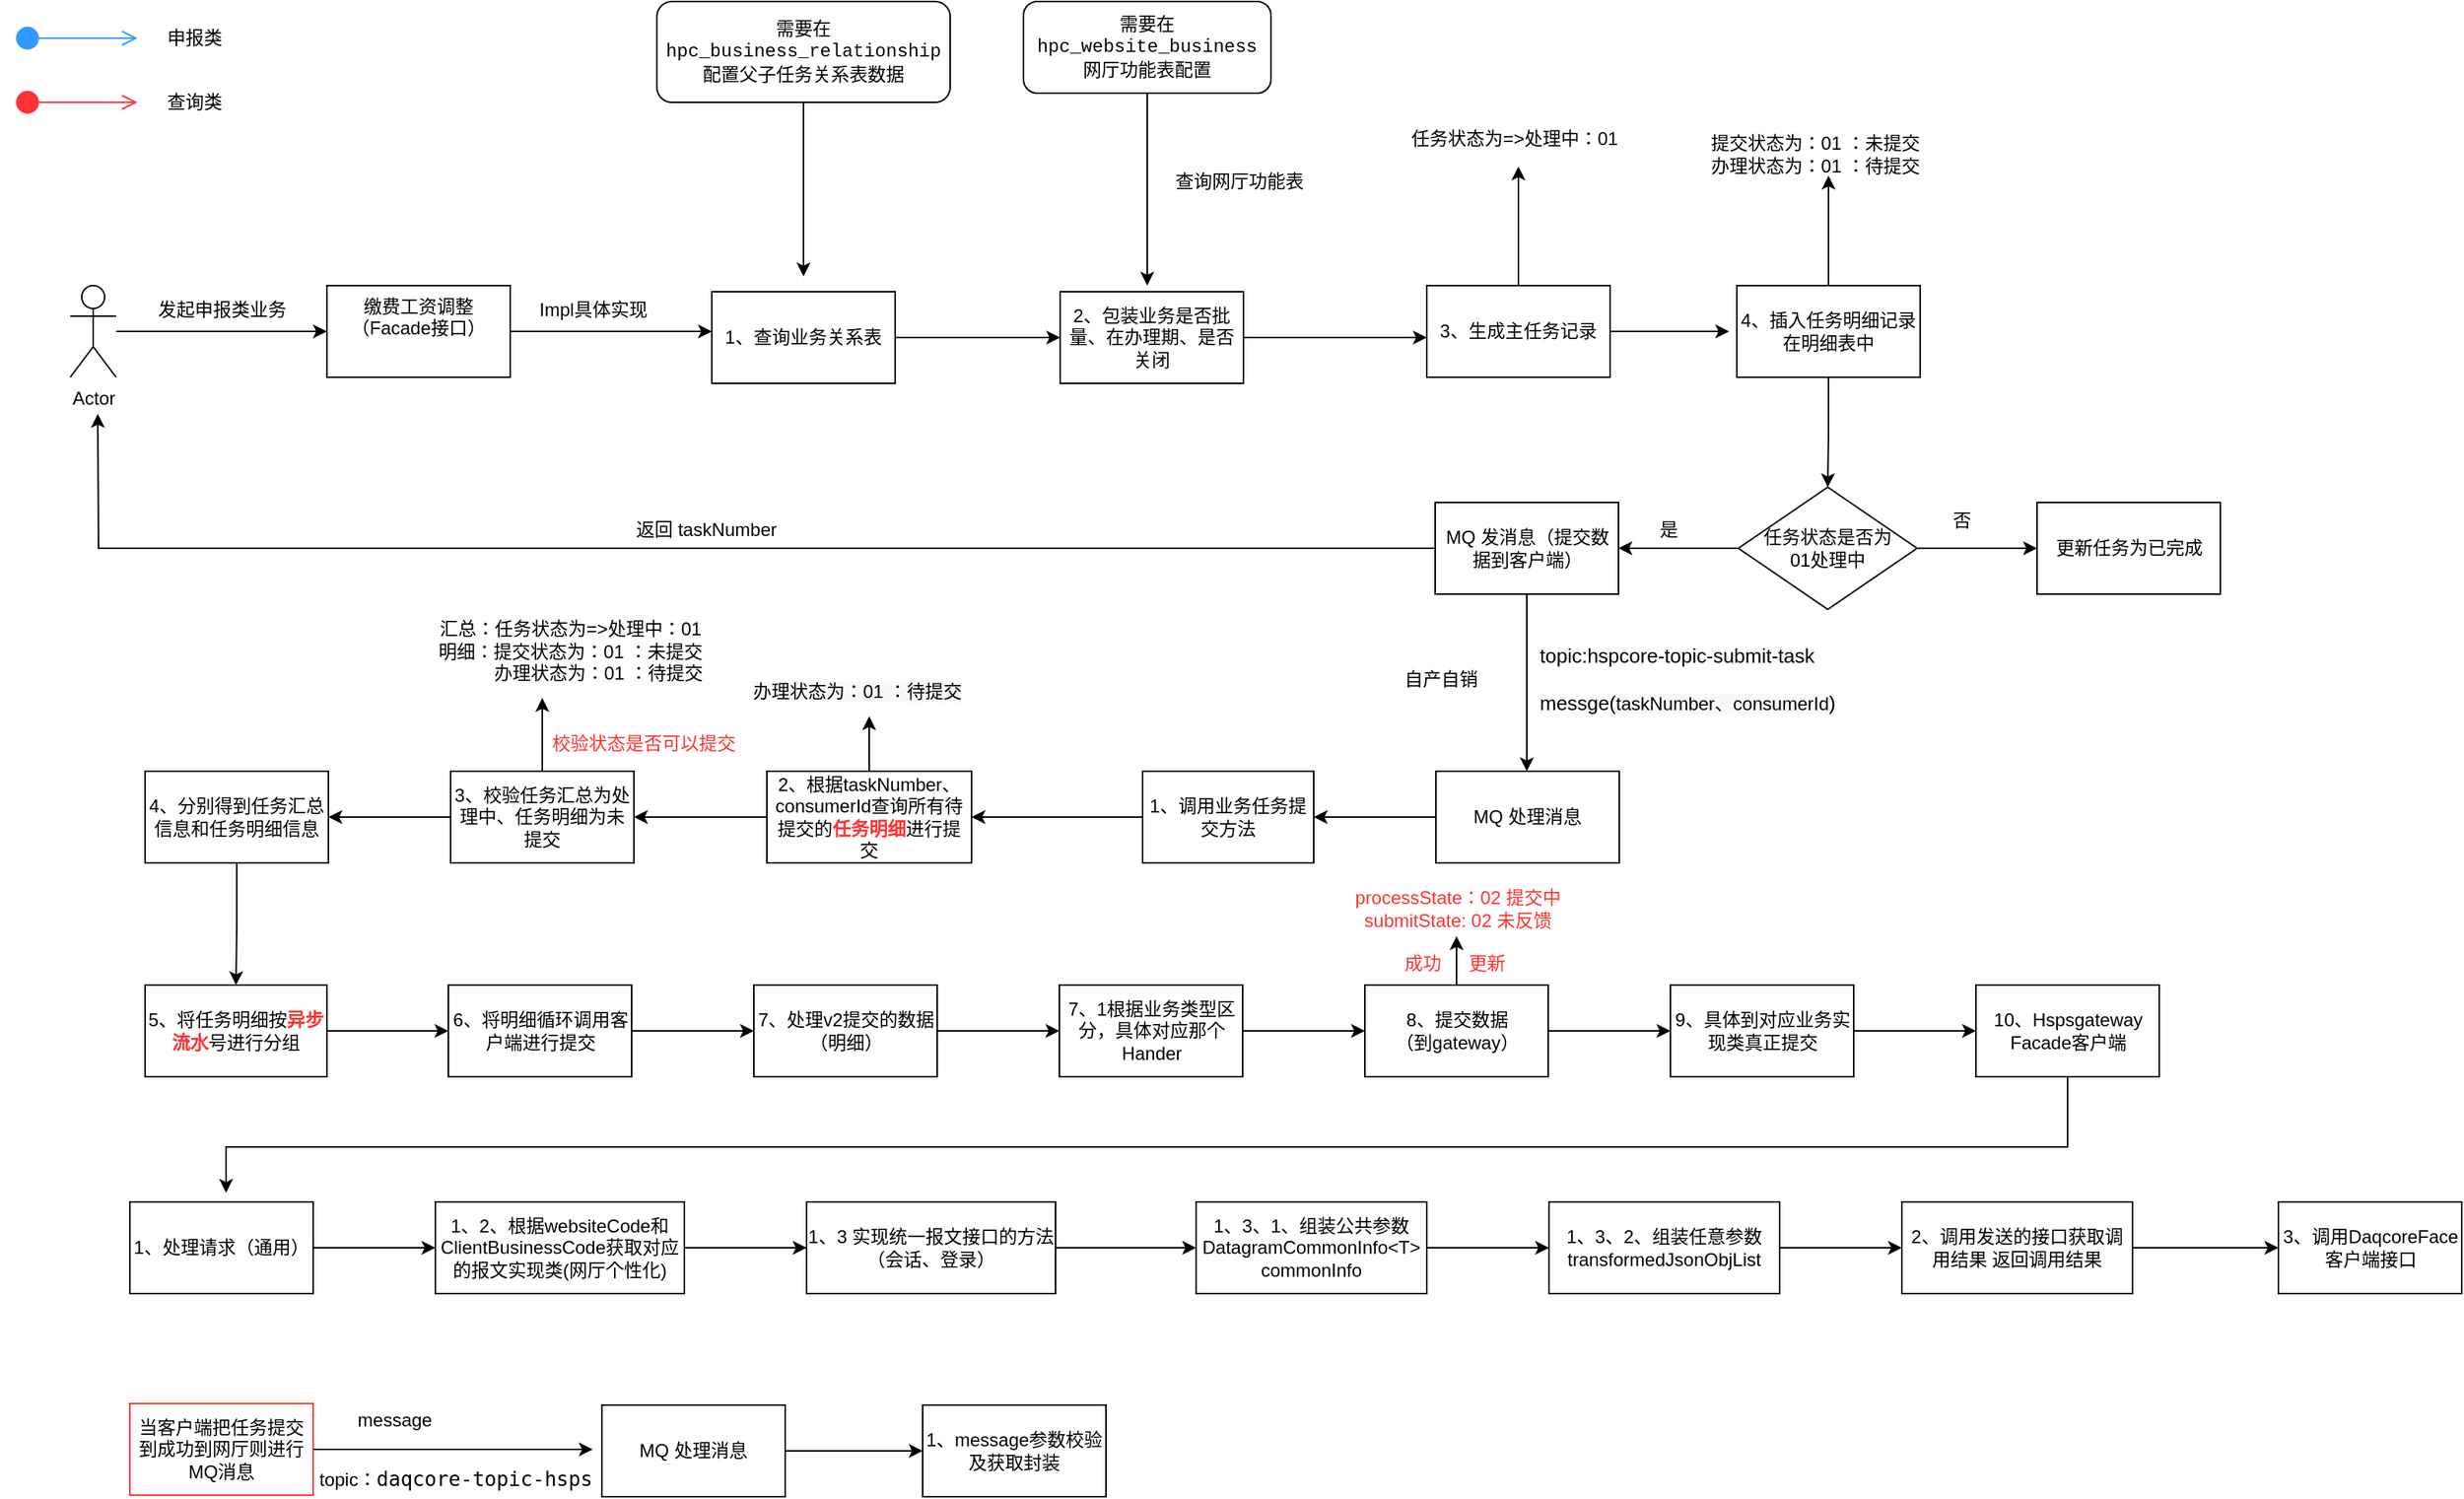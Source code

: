 <mxfile version="18.1.1" type="github">
  <diagram id="KAGCioQWqWzpXH6GW-4u" name="第 1 页">
    <mxGraphModel dx="1886" dy="850" grid="1" gridSize="6" guides="1" tooltips="1" connect="1" arrows="1" fold="1" page="1" pageScale="1" pageWidth="827" pageHeight="1169" math="0" shadow="0">
      <root>
        <mxCell id="0" />
        <mxCell id="1" parent="0" />
        <mxCell id="dWjZnnxNej27H9L7fvb9-4" value="" style="html=1;verticalAlign=bottom;startArrow=circle;startFill=1;endArrow=open;startSize=6;endSize=8;rounded=0;strokeColor=#3399FF;" parent="1" edge="1">
          <mxGeometry width="80" relative="1" as="geometry">
            <mxPoint x="54" y="66" as="sourcePoint" />
            <mxPoint x="134" y="66" as="targetPoint" />
          </mxGeometry>
        </mxCell>
        <mxCell id="dWjZnnxNej27H9L7fvb9-5" value="申报类" style="text;html=1;align=center;verticalAlign=middle;resizable=0;points=[];autosize=1;strokeColor=none;fillColor=none;" parent="1" vertex="1">
          <mxGeometry x="144" y="54" width="54" height="24" as="geometry" />
        </mxCell>
        <mxCell id="dWjZnnxNej27H9L7fvb9-6" value="" style="html=1;verticalAlign=bottom;startArrow=circle;startFill=1;endArrow=open;startSize=6;endSize=8;rounded=0;strokeColor=#FF3333;" parent="1" edge="1">
          <mxGeometry width="80" relative="1" as="geometry">
            <mxPoint x="54" y="108" as="sourcePoint" />
            <mxPoint x="134" y="108" as="targetPoint" />
          </mxGeometry>
        </mxCell>
        <mxCell id="dWjZnnxNej27H9L7fvb9-7" value="查询类" style="text;html=1;align=center;verticalAlign=middle;resizable=0;points=[];autosize=1;strokeColor=none;fillColor=none;" parent="1" vertex="1">
          <mxGeometry x="144" y="96" width="54" height="24" as="geometry" />
        </mxCell>
        <mxCell id="dWjZnnxNej27H9L7fvb9-10" value="" style="edgeStyle=orthogonalEdgeStyle;rounded=0;orthogonalLoop=1;jettySize=auto;html=1;strokeColor=#000000;" parent="1" source="dWjZnnxNej27H9L7fvb9-8" target="dWjZnnxNej27H9L7fvb9-9" edge="1">
          <mxGeometry relative="1" as="geometry" />
        </mxCell>
        <mxCell id="dWjZnnxNej27H9L7fvb9-8" value="Actor" style="shape=umlActor;verticalLabelPosition=bottom;verticalAlign=top;html=1;" parent="1" vertex="1">
          <mxGeometry x="90" y="228" width="30" height="60" as="geometry" />
        </mxCell>
        <mxCell id="dWjZnnxNej27H9L7fvb9-13" value="" style="edgeStyle=orthogonalEdgeStyle;rounded=0;orthogonalLoop=1;jettySize=auto;html=1;strokeColor=#000000;" parent="1" source="dWjZnnxNej27H9L7fvb9-9" edge="1">
          <mxGeometry relative="1" as="geometry">
            <mxPoint x="510" y="258" as="targetPoint" />
          </mxGeometry>
        </mxCell>
        <mxCell id="dWjZnnxNej27H9L7fvb9-9" value="缴费工资调整（Facade接口）" style="whiteSpace=wrap;html=1;verticalAlign=top;" parent="1" vertex="1">
          <mxGeometry x="258" y="228" width="120" height="60" as="geometry" />
        </mxCell>
        <mxCell id="dWjZnnxNej27H9L7fvb9-11" value="发起申报类业务" style="text;html=1;align=center;verticalAlign=middle;resizable=0;points=[];autosize=1;strokeColor=none;fillColor=none;" parent="1" vertex="1">
          <mxGeometry x="138" y="232" width="102" height="24" as="geometry" />
        </mxCell>
        <mxCell id="dWjZnnxNej27H9L7fvb9-14" value="Impl&lt;span style=&quot;&quot;&gt;具体实现&lt;/span&gt;" style="text;html=1;align=center;verticalAlign=middle;resizable=0;points=[];autosize=1;strokeColor=none;fillColor=none;" parent="1" vertex="1">
          <mxGeometry x="390" y="232" width="84" height="24" as="geometry" />
        </mxCell>
        <mxCell id="dWjZnnxNej27H9L7fvb9-19" value="" style="edgeStyle=orthogonalEdgeStyle;rounded=0;orthogonalLoop=1;jettySize=auto;html=1;strokeColor=#000000;" parent="1" source="dWjZnnxNej27H9L7fvb9-15" target="dWjZnnxNej27H9L7fvb9-18" edge="1">
          <mxGeometry relative="1" as="geometry" />
        </mxCell>
        <mxCell id="dWjZnnxNej27H9L7fvb9-15" value="1、查询业务关系表" style="rounded=0;whiteSpace=wrap;html=1;" parent="1" vertex="1">
          <mxGeometry x="510" y="232" width="120" height="60" as="geometry" />
        </mxCell>
        <mxCell id="dWjZnnxNej27H9L7fvb9-17" style="edgeStyle=orthogonalEdgeStyle;rounded=0;orthogonalLoop=1;jettySize=auto;html=1;strokeColor=#000000;" parent="1" source="dWjZnnxNej27H9L7fvb9-16" edge="1">
          <mxGeometry relative="1" as="geometry">
            <mxPoint x="570" y="222" as="targetPoint" />
          </mxGeometry>
        </mxCell>
        <mxCell id="dWjZnnxNej27H9L7fvb9-16" value="需要在&lt;span style=&quot;background-color: rgb(255, 255, 254); font-family: Menlo, Monaco, &amp;quot;Courier New&amp;quot;, monospace;&quot;&gt;hpc_business_relationship&lt;br&gt;配置父子任务关系表数据&lt;br&gt;&lt;/span&gt;" style="rounded=1;whiteSpace=wrap;html=1;" parent="1" vertex="1">
          <mxGeometry x="474" y="42" width="192" height="66" as="geometry" />
        </mxCell>
        <mxCell id="dWjZnnxNej27H9L7fvb9-24" style="edgeStyle=orthogonalEdgeStyle;rounded=0;orthogonalLoop=1;jettySize=auto;html=1;strokeColor=#000000;" parent="1" source="dWjZnnxNej27H9L7fvb9-18" edge="1">
          <mxGeometry relative="1" as="geometry">
            <mxPoint x="978" y="262" as="targetPoint" />
          </mxGeometry>
        </mxCell>
        <mxCell id="dWjZnnxNej27H9L7fvb9-18" value="2、包装业务是否批量、在办理期、是否关闭" style="whiteSpace=wrap;html=1;rounded=0;" parent="1" vertex="1">
          <mxGeometry x="738" y="232" width="120" height="60" as="geometry" />
        </mxCell>
        <mxCell id="dWjZnnxNej27H9L7fvb9-21" style="edgeStyle=orthogonalEdgeStyle;rounded=0;orthogonalLoop=1;jettySize=auto;html=1;strokeColor=#000000;" parent="1" source="dWjZnnxNej27H9L7fvb9-20" edge="1">
          <mxGeometry relative="1" as="geometry">
            <mxPoint x="795" y="228" as="targetPoint" />
          </mxGeometry>
        </mxCell>
        <mxCell id="dWjZnnxNej27H9L7fvb9-20" value="需要在&lt;span style=&quot;background-color: rgb(255, 255, 254); font-family: Menlo, Monaco, &amp;quot;Courier New&amp;quot;, monospace;&quot;&gt;hpc_website_business&lt;br&gt;网厅功能表配置&lt;br&gt;&lt;/span&gt;" style="rounded=1;whiteSpace=wrap;html=1;" parent="1" vertex="1">
          <mxGeometry x="714" y="42" width="162" height="60" as="geometry" />
        </mxCell>
        <mxCell id="dWjZnnxNej27H9L7fvb9-22" value="查询网厅功能表" style="text;html=1;align=center;verticalAlign=middle;resizable=0;points=[];autosize=1;strokeColor=none;fillColor=none;" parent="1" vertex="1">
          <mxGeometry x="804" y="148" width="102" height="24" as="geometry" />
        </mxCell>
        <mxCell id="dWjZnnxNej27H9L7fvb9-29" style="edgeStyle=orthogonalEdgeStyle;rounded=0;orthogonalLoop=1;jettySize=auto;html=1;strokeColor=#000000;" parent="1" source="dWjZnnxNej27H9L7fvb9-23" edge="1">
          <mxGeometry relative="1" as="geometry">
            <mxPoint x="1241" y="156" as="targetPoint" />
          </mxGeometry>
        </mxCell>
        <mxCell id="dWjZnnxNej27H9L7fvb9-32" value="" style="edgeStyle=orthogonalEdgeStyle;rounded=0;orthogonalLoop=1;jettySize=auto;html=1;strokeColor=#000000;" parent="1" source="dWjZnnxNej27H9L7fvb9-23" target="dWjZnnxNej27H9L7fvb9-31" edge="1">
          <mxGeometry relative="1" as="geometry" />
        </mxCell>
        <mxCell id="dWjZnnxNej27H9L7fvb9-23" value="4、插入任务明细记录在明细表中" style="rounded=0;whiteSpace=wrap;html=1;" parent="1" vertex="1">
          <mxGeometry x="1181" y="228" width="120" height="60" as="geometry" />
        </mxCell>
        <mxCell id="dWjZnnxNej27H9L7fvb9-26" style="edgeStyle=orthogonalEdgeStyle;rounded=0;orthogonalLoop=1;jettySize=auto;html=1;strokeColor=#000000;" parent="1" source="dWjZnnxNej27H9L7fvb9-25" edge="1">
          <mxGeometry relative="1" as="geometry">
            <mxPoint x="1176" y="258" as="targetPoint" />
          </mxGeometry>
        </mxCell>
        <mxCell id="dWjZnnxNej27H9L7fvb9-27" style="edgeStyle=orthogonalEdgeStyle;rounded=0;orthogonalLoop=1;jettySize=auto;html=1;strokeColor=#000000;" parent="1" source="dWjZnnxNej27H9L7fvb9-25" edge="1">
          <mxGeometry relative="1" as="geometry">
            <mxPoint x="1038" y="150" as="targetPoint" />
          </mxGeometry>
        </mxCell>
        <mxCell id="dWjZnnxNej27H9L7fvb9-25" value="3、生成主任务记录" style="rounded=0;whiteSpace=wrap;html=1;" parent="1" vertex="1">
          <mxGeometry x="978" y="228" width="120" height="60" as="geometry" />
        </mxCell>
        <mxCell id="dWjZnnxNej27H9L7fvb9-28" value="任务状态为=&amp;gt;处理中：01" style="text;html=1;align=center;verticalAlign=middle;resizable=0;points=[];autosize=1;strokeColor=none;fillColor=none;" parent="1" vertex="1">
          <mxGeometry x="960" y="120" width="150" height="24" as="geometry" />
        </mxCell>
        <mxCell id="dWjZnnxNej27H9L7fvb9-30" value="提交状态为：01 ：未提交&lt;br&gt;办理状态为：01 ：待提交" style="text;html=1;align=center;verticalAlign=middle;resizable=0;points=[];autosize=1;strokeColor=none;fillColor=none;" parent="1" vertex="1">
          <mxGeometry x="1157" y="124" width="150" height="36" as="geometry" />
        </mxCell>
        <mxCell id="dWjZnnxNej27H9L7fvb9-34" value="" style="edgeStyle=orthogonalEdgeStyle;rounded=0;orthogonalLoop=1;jettySize=auto;html=1;strokeColor=#000000;" parent="1" source="dWjZnnxNej27H9L7fvb9-31" target="dWjZnnxNej27H9L7fvb9-33" edge="1">
          <mxGeometry relative="1" as="geometry" />
        </mxCell>
        <mxCell id="dWjZnnxNej27H9L7fvb9-37" value="" style="edgeStyle=orthogonalEdgeStyle;rounded=0;orthogonalLoop=1;jettySize=auto;html=1;strokeColor=#000000;" parent="1" source="dWjZnnxNej27H9L7fvb9-31" target="dWjZnnxNej27H9L7fvb9-36" edge="1">
          <mxGeometry relative="1" as="geometry" />
        </mxCell>
        <mxCell id="dWjZnnxNej27H9L7fvb9-31" value="任务状态是否为&lt;br&gt;01处理中" style="rhombus;whiteSpace=wrap;html=1;rounded=0;" parent="1" vertex="1">
          <mxGeometry x="1182" y="360" width="117" height="80" as="geometry" />
        </mxCell>
        <mxCell id="dWjZnnxNej27H9L7fvb9-39" style="edgeStyle=orthogonalEdgeStyle;rounded=0;orthogonalLoop=1;jettySize=auto;html=1;strokeColor=#000000;" parent="1" source="dWjZnnxNej27H9L7fvb9-33" edge="1">
          <mxGeometry relative="1" as="geometry">
            <mxPoint x="108" y="312" as="targetPoint" />
          </mxGeometry>
        </mxCell>
        <mxCell id="dWjZnnxNej27H9L7fvb9-43" style="edgeStyle=orthogonalEdgeStyle;rounded=0;orthogonalLoop=1;jettySize=auto;html=1;strokeColor=#000000;" parent="1" source="dWjZnnxNej27H9L7fvb9-33" edge="1">
          <mxGeometry relative="1" as="geometry">
            <mxPoint x="1043.5" y="546" as="targetPoint" />
          </mxGeometry>
        </mxCell>
        <mxCell id="dWjZnnxNej27H9L7fvb9-33" value="MQ 发消息（提交数据到客户端）" style="whiteSpace=wrap;html=1;rounded=0;" parent="1" vertex="1">
          <mxGeometry x="983.5" y="370" width="120" height="60" as="geometry" />
        </mxCell>
        <mxCell id="dWjZnnxNej27H9L7fvb9-35" value="是" style="text;html=1;align=center;verticalAlign=middle;resizable=0;points=[];autosize=1;strokeColor=none;fillColor=none;" parent="1" vertex="1">
          <mxGeometry x="1121" y="376" width="30" height="24" as="geometry" />
        </mxCell>
        <mxCell id="dWjZnnxNej27H9L7fvb9-36" value="更新任务为已完成" style="whiteSpace=wrap;html=1;rounded=0;" parent="1" vertex="1">
          <mxGeometry x="1377.5" y="370" width="120" height="60" as="geometry" />
        </mxCell>
        <mxCell id="dWjZnnxNej27H9L7fvb9-38" value="否" style="text;html=1;align=center;verticalAlign=middle;resizable=0;points=[];autosize=1;strokeColor=none;fillColor=none;" parent="1" vertex="1">
          <mxGeometry x="1313" y="370" width="30" height="24" as="geometry" />
        </mxCell>
        <mxCell id="dWjZnnxNej27H9L7fvb9-40" value="返回 taskNumber" style="text;html=1;align=center;verticalAlign=middle;resizable=0;points=[];autosize=1;strokeColor=none;fillColor=none;" parent="1" vertex="1">
          <mxGeometry x="452" y="376" width="108" height="24" as="geometry" />
        </mxCell>
        <mxCell id="dWjZnnxNej27H9L7fvb9-44" value="&lt;span style=&quot;color: rgb(0, 0, 0); font-family: Helvetica; font-size: 13px; font-style: normal; font-variant-ligatures: normal; font-variant-caps: normal; font-weight: 400; letter-spacing: normal; orphans: 2; text-align: center; text-indent: 0px; text-transform: none; widows: 2; word-spacing: 0px; -webkit-text-stroke-width: 0px; background-color: rgb(255, 255, 255); text-decoration-thickness: initial; text-decoration-style: initial; text-decoration-color: initial; float: none; display: inline !important;&quot;&gt;topic:hspcore-topic-submit-task&lt;br&gt;&lt;br&gt;messge(&lt;span style=&quot;font-size: 12px; background-color: rgb(248, 249, 250);&quot;&gt;taskNumber、consumerId&lt;/span&gt;)&lt;br&gt;&lt;/span&gt;" style="text;whiteSpace=wrap;html=1;" parent="1" vertex="1">
          <mxGeometry x="1050" y="456" width="234" height="60" as="geometry" />
        </mxCell>
        <mxCell id="dWjZnnxNej27H9L7fvb9-47" value="" style="edgeStyle=orthogonalEdgeStyle;rounded=0;orthogonalLoop=1;jettySize=auto;html=1;strokeColor=#000000;" parent="1" source="dWjZnnxNej27H9L7fvb9-45" target="dWjZnnxNej27H9L7fvb9-46" edge="1">
          <mxGeometry relative="1" as="geometry" />
        </mxCell>
        <UserObject label="MQ 处理消息" tooltip="cn.com.servyou.hspscore.msg.businesstask.consumer.BusinessTaskSubmitConsumer#handleSubmitMessage" id="dWjZnnxNej27H9L7fvb9-45">
          <mxCell style="rounded=0;whiteSpace=wrap;html=1;" parent="1" vertex="1">
            <mxGeometry x="984" y="546" width="120" height="60" as="geometry" />
          </mxCell>
        </UserObject>
        <mxCell id="dWjZnnxNej27H9L7fvb9-49" value="" style="edgeStyle=orthogonalEdgeStyle;rounded=0;orthogonalLoop=1;jettySize=auto;html=1;fontColor=#FFFFFF;strokeColor=#000000;" parent="1" source="dWjZnnxNej27H9L7fvb9-46" target="dWjZnnxNej27H9L7fvb9-48" edge="1">
          <mxGeometry relative="1" as="geometry" />
        </mxCell>
        <UserObject label="1、调用业务任务提交方法" tooltip="cn.com.servyou.hspscore.service.handler.submit.BusinessTaskSubmitAsyncService#submit" id="dWjZnnxNej27H9L7fvb9-46">
          <mxCell style="whiteSpace=wrap;html=1;rounded=0;" parent="1" vertex="1">
            <mxGeometry x="792" y="546" width="112" height="60" as="geometry" />
          </mxCell>
        </UserObject>
        <mxCell id="dWjZnnxNej27H9L7fvb9-51" value="" style="edgeStyle=orthogonalEdgeStyle;rounded=0;orthogonalLoop=1;jettySize=auto;html=1;fontColor=#FFFFFF;strokeColor=#000000;" parent="1" source="dWjZnnxNej27H9L7fvb9-48" target="dWjZnnxNej27H9L7fvb9-50" edge="1">
          <mxGeometry relative="1" as="geometry" />
        </mxCell>
        <mxCell id="Zt5XqulkagOn3WWmMyJd-5" style="edgeStyle=orthogonalEdgeStyle;rounded=0;orthogonalLoop=1;jettySize=auto;html=1;" parent="1" source="dWjZnnxNej27H9L7fvb9-48" edge="1">
          <mxGeometry relative="1" as="geometry">
            <mxPoint x="613" y="510" as="targetPoint" />
          </mxGeometry>
        </mxCell>
        <mxCell id="dWjZnnxNej27H9L7fvb9-48" value="2、根据taskNumber、consumerId查询所有待提交的&lt;b&gt;&lt;font color=&quot;#ff3333&quot;&gt;任务明细&lt;/font&gt;&lt;/b&gt;进行提交" style="whiteSpace=wrap;html=1;rounded=0;" parent="1" vertex="1">
          <mxGeometry x="546" y="546" width="134" height="60" as="geometry" />
        </mxCell>
        <mxCell id="dWjZnnxNej27H9L7fvb9-53" value="" style="edgeStyle=orthogonalEdgeStyle;rounded=0;orthogonalLoop=1;jettySize=auto;html=1;fontColor=#FFFFFF;strokeColor=#000000;" parent="1" source="dWjZnnxNej27H9L7fvb9-50" target="dWjZnnxNej27H9L7fvb9-52" edge="1">
          <mxGeometry relative="1" as="geometry" />
        </mxCell>
        <mxCell id="Zt5XqulkagOn3WWmMyJd-6" style="edgeStyle=orthogonalEdgeStyle;rounded=0;orthogonalLoop=1;jettySize=auto;html=1;fontColor=#FF3333;" parent="1" source="dWjZnnxNej27H9L7fvb9-50" edge="1">
          <mxGeometry relative="1" as="geometry">
            <mxPoint x="399" y="498" as="targetPoint" />
          </mxGeometry>
        </mxCell>
        <UserObject label="3、校验任务汇总为处理中、任务明细为未提交" tooltip="cn.com.servyou.hspscore.service.handler.submit.BusinessTaskSubmitAsyncService#checkBusinessTask" id="dWjZnnxNej27H9L7fvb9-50">
          <mxCell style="whiteSpace=wrap;html=1;rounded=0;" parent="1" vertex="1">
            <mxGeometry x="339" y="546" width="120" height="60" as="geometry" />
          </mxCell>
        </UserObject>
        <mxCell id="dWjZnnxNej27H9L7fvb9-55" value="" style="edgeStyle=orthogonalEdgeStyle;rounded=0;orthogonalLoop=1;jettySize=auto;html=1;fontColor=#FFFFFF;strokeColor=#000000;" parent="1" source="dWjZnnxNej27H9L7fvb9-52" target="dWjZnnxNej27H9L7fvb9-54" edge="1">
          <mxGeometry relative="1" as="geometry" />
        </mxCell>
        <mxCell id="dWjZnnxNej27H9L7fvb9-52" value="4、分别得到任务汇总信息和任务明细信息" style="whiteSpace=wrap;html=1;rounded=0;" parent="1" vertex="1">
          <mxGeometry x="139" y="546" width="120" height="60" as="geometry" />
        </mxCell>
        <mxCell id="Zt5XqulkagOn3WWmMyJd-11" value="" style="edgeStyle=orthogonalEdgeStyle;rounded=0;orthogonalLoop=1;jettySize=auto;html=1;fontColor=#FF3333;" parent="1" source="dWjZnnxNej27H9L7fvb9-54" target="Zt5XqulkagOn3WWmMyJd-10" edge="1">
          <mxGeometry relative="1" as="geometry" />
        </mxCell>
        <UserObject label="5、将任务明细按&lt;b&gt;&lt;font color=&quot;#ff3333&quot;&gt;异步流水&lt;/font&gt;&lt;/b&gt;号进行分组" tooltip="cn.com.servyou.hspscore.service.handler.submit.BusinessTaskSubmitAsyncService#processBusinessTaskDetail" id="dWjZnnxNej27H9L7fvb9-54">
          <mxCell style="whiteSpace=wrap;html=1;rounded=0;" parent="1" vertex="1">
            <mxGeometry x="139" y="686" width="119" height="60" as="geometry" />
          </mxCell>
        </UserObject>
        <mxCell id="Zt5XqulkagOn3WWmMyJd-1" value="自产自销" style="text;html=1;align=center;verticalAlign=middle;resizable=0;points=[];autosize=1;strokeColor=none;fillColor=none;" parent="1" vertex="1">
          <mxGeometry x="954" y="474" width="66" height="24" as="geometry" />
        </mxCell>
        <mxCell id="Zt5XqulkagOn3WWmMyJd-4" value="&lt;meta charset=&quot;utf-8&quot;&gt;&lt;span style=&quot;color: rgb(0, 0, 0); font-family: Helvetica; font-size: 12px; font-style: normal; font-variant-ligatures: normal; font-variant-caps: normal; font-weight: 400; letter-spacing: normal; orphans: 2; text-align: center; text-indent: 0px; text-transform: none; widows: 2; word-spacing: 0px; -webkit-text-stroke-width: 0px; background-color: rgb(248, 249, 250); text-decoration-thickness: initial; text-decoration-style: initial; text-decoration-color: initial; float: none; display: inline !important;&quot;&gt;办理状态为：01 ：待提交&lt;/span&gt;" style="text;whiteSpace=wrap;html=1;" parent="1" vertex="1">
          <mxGeometry x="535" y="480" width="156" height="30" as="geometry" />
        </mxCell>
        <mxCell id="Zt5XqulkagOn3WWmMyJd-8" value="&lt;br&gt;&lt;br&gt;汇总：任务状态为=&amp;gt;处理中：01&lt;br&gt;明细：提交状态为：01 ：未提交&lt;br&gt;&amp;nbsp; &amp;nbsp; &amp;nbsp; &amp;nbsp; &amp;nbsp; &amp;nbsp;办理状态为：01 ：待提交" style="text;html=1;align=center;verticalAlign=middle;resizable=0;points=[];autosize=1;strokeColor=none;fillColor=none;" parent="1" vertex="1">
          <mxGeometry x="324" y="414" width="186" height="78" as="geometry" />
        </mxCell>
        <mxCell id="Zt5XqulkagOn3WWmMyJd-9" value="校验状态是否可以提交" style="text;html=1;align=center;verticalAlign=middle;resizable=0;points=[];autosize=1;strokeColor=none;fillColor=none;fontColor=#FF3333;" parent="1" vertex="1">
          <mxGeometry x="396" y="516" width="138" height="24" as="geometry" />
        </mxCell>
        <mxCell id="Zt5XqulkagOn3WWmMyJd-13" value="" style="edgeStyle=orthogonalEdgeStyle;rounded=0;orthogonalLoop=1;jettySize=auto;html=1;fontColor=#FF3333;" parent="1" source="Zt5XqulkagOn3WWmMyJd-10" target="Zt5XqulkagOn3WWmMyJd-12" edge="1">
          <mxGeometry relative="1" as="geometry" />
        </mxCell>
        <UserObject label="6、将明细循环调用客户端进行提交" tooltip="cn.com.servyou.hspscore.service.handler.submit.BusinessTaskSubmitAsyncService#handSubmitData" id="Zt5XqulkagOn3WWmMyJd-10">
          <mxCell style="whiteSpace=wrap;html=1;rounded=0;" parent="1" vertex="1">
            <mxGeometry x="337.5" y="686" width="120" height="60" as="geometry" />
          </mxCell>
        </UserObject>
        <mxCell id="Zt5XqulkagOn3WWmMyJd-15" value="" style="edgeStyle=orthogonalEdgeStyle;rounded=0;orthogonalLoop=1;jettySize=auto;html=1;fontColor=#FF3333;" parent="1" source="Zt5XqulkagOn3WWmMyJd-12" target="Zt5XqulkagOn3WWmMyJd-14" edge="1">
          <mxGeometry relative="1" as="geometry" />
        </mxCell>
        <mxCell id="Zt5XqulkagOn3WWmMyJd-12" value="7、处理v2提交的数据（明细）" style="whiteSpace=wrap;html=1;rounded=0;" parent="1" vertex="1">
          <mxGeometry x="537.5" y="686" width="120" height="60" as="geometry" />
        </mxCell>
        <mxCell id="Zt5XqulkagOn3WWmMyJd-17" value="" style="edgeStyle=orthogonalEdgeStyle;rounded=0;orthogonalLoop=1;jettySize=auto;html=1;fontColor=#FF3333;" parent="1" source="Zt5XqulkagOn3WWmMyJd-14" target="Zt5XqulkagOn3WWmMyJd-16" edge="1">
          <mxGeometry relative="1" as="geometry" />
        </mxCell>
        <UserObject label="7、1根据业务类型区分，具体对应那个Hander" tooltip="cn.com.servyou.hspscore.service.v2.employee.service.factory.WebsiteCodeFactory==&gt;&#xa;此方法使用个策略工厂模式，获取所有实现BaseInsuranceV2SubmitService接口的方法中WebsiteBusinessCodeEnum（Map），然后根据传入的业务code从而判断具体去执行那个实现类【lmpl】注：当有新的业务是需要添加新业务的service（继承基础Service）和具体实现类" id="Zt5XqulkagOn3WWmMyJd-14">
          <mxCell style="whiteSpace=wrap;html=1;rounded=0;" parent="1" vertex="1">
            <mxGeometry x="737.5" y="686" width="120" height="60" as="geometry" />
          </mxCell>
        </UserObject>
        <mxCell id="Zt5XqulkagOn3WWmMyJd-22" value="" style="edgeStyle=orthogonalEdgeStyle;rounded=0;orthogonalLoop=1;jettySize=auto;html=1;fontColor=#FF3333;" parent="1" source="Zt5XqulkagOn3WWmMyJd-16" target="Zt5XqulkagOn3WWmMyJd-19" edge="1">
          <mxGeometry relative="1" as="geometry" />
        </mxCell>
        <mxCell id="Zt5XqulkagOn3WWmMyJd-26" value="" style="edgeStyle=orthogonalEdgeStyle;rounded=0;orthogonalLoop=1;jettySize=auto;html=1;fontColor=#FF3333;" parent="1" source="Zt5XqulkagOn3WWmMyJd-16" target="Zt5XqulkagOn3WWmMyJd-25" edge="1">
          <mxGeometry relative="1" as="geometry" />
        </mxCell>
        <UserObject label="8、提交数据&lt;br&gt;（到gateway）" tooltip="cn.com.servyou.hspscore.service.handler.submit.BusinessTaskSubmitAsyncService#handlerSubmit&#xa;&#xa;根据gateway返回的对象BaseResponseDTO来判断&#xa;成功时候：&#xa;code = &quot;GW000000&quot;&#xa;msg=SUCCESS，其他情况失败&#xa;&#xa;提交数据到gateway失败&#xa;ProcessState：04 提交失败 &#xa;SubmitState ：01 未提交&#xa;&#xa;提交数据到gateway成功，响应失败信息&#xa;ProcessState：04 提交失败 &#xa;SubmitState ：01 未提交&#xa;&#xa;" id="Zt5XqulkagOn3WWmMyJd-16">
          <mxCell style="whiteSpace=wrap;html=1;rounded=0;" parent="1" vertex="1">
            <mxGeometry x="937.5" y="686" width="120" height="60" as="geometry" />
          </mxCell>
        </UserObject>
        <mxCell id="Zt5XqulkagOn3WWmMyJd-19" value="processState：02 提交中&lt;br&gt;submitState: 02 未反馈" style="text;html=1;align=center;verticalAlign=middle;resizable=0;points=[];autosize=1;strokeColor=none;fillColor=none;fontColor=#FF3333;" parent="1" vertex="1">
          <mxGeometry x="922.5" y="618" width="150" height="36" as="geometry" />
        </mxCell>
        <mxCell id="Zt5XqulkagOn3WWmMyJd-23" value="更新" style="text;html=1;align=center;verticalAlign=middle;resizable=0;points=[];autosize=1;strokeColor=none;fillColor=none;fontColor=#FF3333;" parent="1" vertex="1">
          <mxGeometry x="996" y="660" width="42" height="24" as="geometry" />
        </mxCell>
        <mxCell id="Zt5XqulkagOn3WWmMyJd-24" value="成功" style="text;html=1;align=center;verticalAlign=middle;resizable=0;points=[];autosize=1;strokeColor=none;fillColor=none;fontColor=#FF3333;" parent="1" vertex="1">
          <mxGeometry x="954" y="660" width="42" height="24" as="geometry" />
        </mxCell>
        <mxCell id="Zt5XqulkagOn3WWmMyJd-28" value="" style="edgeStyle=orthogonalEdgeStyle;rounded=0;orthogonalLoop=1;jettySize=auto;html=1;fontColor=#FF3333;" parent="1" source="Zt5XqulkagOn3WWmMyJd-25" target="Zt5XqulkagOn3WWmMyJd-27" edge="1">
          <mxGeometry relative="1" as="geometry" />
        </mxCell>
        <UserObject label="9、具体到对应业务实现类真正提交" tooltip="cn.com.servyou.hspscore.service.v2.employee.service.BaseInsuranceV2SubmitService#submit" id="Zt5XqulkagOn3WWmMyJd-25">
          <mxCell style="whiteSpace=wrap;html=1;rounded=0;" parent="1" vertex="1">
            <mxGeometry x="1137.5" y="686" width="120" height="60" as="geometry" />
          </mxCell>
        </UserObject>
        <mxCell id="Zt5XqulkagOn3WWmMyJd-30" style="edgeStyle=orthogonalEdgeStyle;rounded=0;orthogonalLoop=1;jettySize=auto;html=1;entryX=0.5;entryY=0;entryDx=0;entryDy=0;fontColor=#FF3333;" parent="1" source="Zt5XqulkagOn3WWmMyJd-27" edge="1">
          <mxGeometry relative="1" as="geometry">
            <mxPoint x="192" y="822" as="targetPoint" />
            <Array as="points">
              <mxPoint x="1398" y="792" />
              <mxPoint x="192" y="792" />
            </Array>
          </mxGeometry>
        </mxCell>
        <UserObject label="10、Hspsgateway Facade客户端" tooltip="cn.com.servyou.hspsgateway.facade.v2.employee.HgInsuranceRegisterV2Facade#send" id="Zt5XqulkagOn3WWmMyJd-27">
          <mxCell style="whiteSpace=wrap;html=1;rounded=0;" parent="1" vertex="1">
            <mxGeometry x="1337.5" y="686" width="120" height="60" as="geometry" />
          </mxCell>
        </UserObject>
        <mxCell id="Zt5XqulkagOn3WWmMyJd-33" value="" style="edgeStyle=orthogonalEdgeStyle;rounded=0;orthogonalLoop=1;jettySize=auto;html=1;fontColor=#000000;" parent="1" source="Zt5XqulkagOn3WWmMyJd-31" target="Zt5XqulkagOn3WWmMyJd-32" edge="1">
          <mxGeometry relative="1" as="geometry" />
        </mxCell>
        <UserObject label="&lt;font color=&quot;#000000&quot;&gt;1、处理请求（通用）&lt;/font&gt;" tooltip="cn.com.servyou.hspsgateway.facadeimpl.v2.RequestV2Template#doRequest" id="Zt5XqulkagOn3WWmMyJd-31">
          <mxCell style="whiteSpace=wrap;html=1;fontColor=#FFFFFF;" parent="1" vertex="1">
            <mxGeometry x="129" y="828" width="120" height="60" as="geometry" />
          </mxCell>
        </UserObject>
        <mxCell id="y-Ov5CjwgG_3xpqOnm8k-2" value="" style="edgeStyle=orthogonalEdgeStyle;rounded=0;orthogonalLoop=1;jettySize=auto;html=1;" parent="1" source="Zt5XqulkagOn3WWmMyJd-32" edge="1">
          <mxGeometry relative="1" as="geometry">
            <mxPoint x="593.5" y="858" as="targetPoint" />
          </mxGeometry>
        </mxCell>
        <mxCell id="y-Ov5CjwgG_3xpqOnm8k-4" value="" style="edgeStyle=orthogonalEdgeStyle;rounded=0;orthogonalLoop=1;jettySize=auto;html=1;" parent="1" source="Zt5XqulkagOn3WWmMyJd-32" target="y-Ov5CjwgG_3xpqOnm8k-3" edge="1">
          <mxGeometry relative="1" as="geometry" />
        </mxCell>
        <UserObject label="&lt;font color=&quot;#000000&quot;&gt;1、2、根据websiteCode和ClientBusinessCode获取对应的报文实现类(网厅个性化)&lt;br&gt;&lt;/font&gt;" tooltip="cn.com.servyou.hspsgateway.facadeimpl.v2.RequestV2Template#getDatagramService&#xa;&#xa;通过注解实现业务的策略模式，该注解分为2类：网厅的个性化实现和默认实现，通过具体的website和clientBusinessCode去实现具体的实现类&#xa;注：当有新的业务来时要添加新的实现类和相应的注解" id="Zt5XqulkagOn3WWmMyJd-32">
          <mxCell style="whiteSpace=wrap;html=1;fontColor=#FFFFFF;" parent="1" vertex="1">
            <mxGeometry x="329" y="828" width="163" height="60" as="geometry" />
          </mxCell>
        </UserObject>
        <mxCell id="y-Ov5CjwgG_3xpqOnm8k-6" value="" style="edgeStyle=orthogonalEdgeStyle;rounded=0;orthogonalLoop=1;jettySize=auto;html=1;" parent="1" source="y-Ov5CjwgG_3xpqOnm8k-3" target="y-Ov5CjwgG_3xpqOnm8k-5" edge="1">
          <mxGeometry relative="1" as="geometry" />
        </mxCell>
        <UserObject label="&lt;font color=&quot;#000000&quot;&gt;1、3 实现统一报文接口的方法（会话、登录）&lt;br&gt;&lt;/font&gt;" tooltip="cn.com.servyou.hspsgateway.datagram.v2.DatagramService#generateTaskParam&#xa;&#xa;" id="y-Ov5CjwgG_3xpqOnm8k-3">
          <mxCell style="whiteSpace=wrap;html=1;fontColor=#FFFFFF;" parent="1" vertex="1">
            <mxGeometry x="572" y="828" width="163" height="60" as="geometry" />
          </mxCell>
        </UserObject>
        <mxCell id="y-Ov5CjwgG_3xpqOnm8k-10" value="" style="edgeStyle=orthogonalEdgeStyle;rounded=0;orthogonalLoop=1;jettySize=auto;html=1;fontColor=#000000;" parent="1" source="y-Ov5CjwgG_3xpqOnm8k-5" target="y-Ov5CjwgG_3xpqOnm8k-9" edge="1">
          <mxGeometry relative="1" as="geometry" />
        </mxCell>
        <UserObject label="&lt;font color=&quot;#000000&quot;&gt;1、3、1、组装公共参数&lt;br&gt;DatagramCommonInfo&amp;lt;T&amp;gt; commonInfo&lt;br&gt;&lt;/font&gt;" tooltip="cn.com.servyou.hspsgateway.datagram.v2.AbstractDatagramService#generateTaskParam&#xa;&#xa;1、查询人社网厅密码&#xa;cn.com.servyou.hspsgateway.integration.hrcustomer.password.HrssPasswordFacadeClient#queryByInsuranceCategory&#xa;&#xa;错误提示：&quot;登录信息不完整，请上传登录信息&quot;&#xa;&#xa;与（hrcomstmer）hr_hrss_password数据表有关&#xa;一般报错与customerId或socins_number有关&#xa;" id="y-Ov5CjwgG_3xpqOnm8k-5">
          <mxCell style="whiteSpace=wrap;html=1;fontColor=#FFFFFF;fillColor=default;" parent="1" vertex="1">
            <mxGeometry x="827" y="828" width="151" height="60" as="geometry" />
          </mxCell>
        </UserObject>
        <mxCell id="y-Ov5CjwgG_3xpqOnm8k-12" value="" style="edgeStyle=orthogonalEdgeStyle;rounded=0;orthogonalLoop=1;jettySize=auto;html=1;fontColor=#000000;" parent="1" source="y-Ov5CjwgG_3xpqOnm8k-9" target="y-Ov5CjwgG_3xpqOnm8k-11" edge="1">
          <mxGeometry relative="1" as="geometry" />
        </mxCell>
        <UserObject label="&lt;font color=&quot;#000000&quot;&gt;1、3、2、组装任意参数&lt;br&gt;transformedJsonObjList&lt;br&gt;&lt;/font&gt;" tooltip="cn.com.servyou.hspsgateway.datagram.v2.AbstractDatagramService#doGenerateTaskParam&#xa;&#xa;1、获取转换数据&#xa;cn.com.servyou.hspsgateway.core.v2.send.impl.TransformSenderServicelmpl#send&#xa;注：这个就是我们在运营平台配的入参转换（将我们的入参转换为daqcore对应的入参）&#xa;&#xa;错误提示：&quot;通过hrparam进行转换失败&quot;&#xa;&#xa;2、构建公共信息BaseJson&#xa;注：里面会获取mock消息的redisKey(setTestKey)&#xa;cn.com.servyou.hspsgateway.datagram.v2.AbstractDatagramService#redisMock&#xa;&#xa;所以在redis中设置业务相应的key和value&#xa;" id="y-Ov5CjwgG_3xpqOnm8k-9">
          <mxCell style="whiteSpace=wrap;html=1;fontColor=#FFFFFF;fillColor=default;" parent="1" vertex="1">
            <mxGeometry x="1058" y="828" width="151" height="60" as="geometry" />
          </mxCell>
        </UserObject>
        <mxCell id="y-Ov5CjwgG_3xpqOnm8k-14" value="" style="edgeStyle=orthogonalEdgeStyle;rounded=0;orthogonalLoop=1;jettySize=auto;html=1;fontColor=#000000;" parent="1" source="y-Ov5CjwgG_3xpqOnm8k-11" target="y-Ov5CjwgG_3xpqOnm8k-13" edge="1">
          <mxGeometry relative="1" as="geometry" />
        </mxCell>
        <UserObject label="&lt;span style=&quot;color: rgb(0, 0, 0);&quot;&gt;2、调用发送的接口获取调用结果 返回调用结果&lt;/span&gt;" tooltip="cn.com.servyou.hspsgateway.core.v2.send.impl.ClientSenderV2ServiceImpl#send" id="y-Ov5CjwgG_3xpqOnm8k-11">
          <mxCell style="whiteSpace=wrap;html=1;fontColor=#FFFFFF;fillColor=default;" parent="1" vertex="1">
            <mxGeometry x="1289" y="828" width="151" height="60" as="geometry" />
          </mxCell>
        </UserObject>
        <UserObject label="3、调用DaqcoreFace客户端接口" tooltip="cn.com.servyou.daqcore.facade.DaqTaskFacade#batchAddDaqTaskNew" id="y-Ov5CjwgG_3xpqOnm8k-13">
          <mxCell style="whiteSpace=wrap;html=1;fontColor=default;fillColor=#FFFFFF;" parent="1" vertex="1">
            <mxGeometry x="1535.5" y="828" width="120" height="60" as="geometry" />
          </mxCell>
        </UserObject>
        <mxCell id="y-Ov5CjwgG_3xpqOnm8k-24" style="edgeStyle=orthogonalEdgeStyle;rounded=0;orthogonalLoop=1;jettySize=auto;html=1;fontColor=#000000;" parent="1" source="y-Ov5CjwgG_3xpqOnm8k-16" edge="1">
          <mxGeometry relative="1" as="geometry">
            <mxPoint x="432" y="990" as="targetPoint" />
          </mxGeometry>
        </mxCell>
        <mxCell id="y-Ov5CjwgG_3xpqOnm8k-16" value="当客户端把任务提交到成功到网厅则进行MQ消息" style="rounded=0;whiteSpace=wrap;html=1;fontColor=default;fillColor=#FFFFFF;labelBorderColor=none;labelBackgroundColor=none;strokeColor=#FF3333;" parent="1" vertex="1">
          <mxGeometry x="129" y="960" width="120" height="60" as="geometry" />
        </mxCell>
        <mxCell id="y-Ov5CjwgG_3xpqOnm8k-23" value="" style="edgeStyle=orthogonalEdgeStyle;rounded=0;orthogonalLoop=1;jettySize=auto;html=1;fontColor=#000000;" parent="1" source="y-Ov5CjwgG_3xpqOnm8k-18" target="y-Ov5CjwgG_3xpqOnm8k-22" edge="1">
          <mxGeometry relative="1" as="geometry" />
        </mxCell>
        <UserObject label="MQ 处理消息" tooltip="cn.com.servyou.hspscore.msg.businesstask.consumer.BusinessTaskConsumer#handleMessage" id="y-Ov5CjwgG_3xpqOnm8k-18">
          <mxCell style="rounded=0;whiteSpace=wrap;html=1;" parent="1" vertex="1">
            <mxGeometry x="438" y="961" width="120" height="60" as="geometry" />
          </mxCell>
        </UserObject>
        <mxCell id="y-Ov5CjwgG_3xpqOnm8k-20" value="&lt;span style=&quot;background-color: rgb(255, 255, 255);&quot;&gt;topic：&lt;span style=&quot;font-family: &amp;quot;JetBrains Mono&amp;quot;, monospace; font-size: 9.8pt;&quot;&gt;daqcore-topic-hsps&lt;/span&gt;&lt;/span&gt;" style="text;html=1;align=center;verticalAlign=middle;resizable=0;points=[];autosize=1;strokeColor=none;fillColor=none;fontColor=default;" parent="1" vertex="1">
          <mxGeometry x="246" y="997" width="192" height="24" as="geometry" />
        </mxCell>
        <UserObject label="message" tooltip="cn.com.servyou.hspscore.msg.businesstask.domain.BusinessTaskMessage" id="y-Ov5CjwgG_3xpqOnm8k-21">
          <mxCell style="text;html=1;align=center;verticalAlign=middle;resizable=0;points=[];autosize=1;strokeColor=none;fillColor=none;fontColor=#000000;" parent="1" vertex="1">
            <mxGeometry x="269" y="959" width="66" height="24" as="geometry" />
          </mxCell>
        </UserObject>
        <mxCell id="y-Ov5CjwgG_3xpqOnm8k-22" value="1、message参数校验及获取封装" style="whiteSpace=wrap;html=1;rounded=0;" parent="1" vertex="1">
          <mxGeometry x="648" y="961" width="120" height="60" as="geometry" />
        </mxCell>
      </root>
    </mxGraphModel>
  </diagram>
</mxfile>
